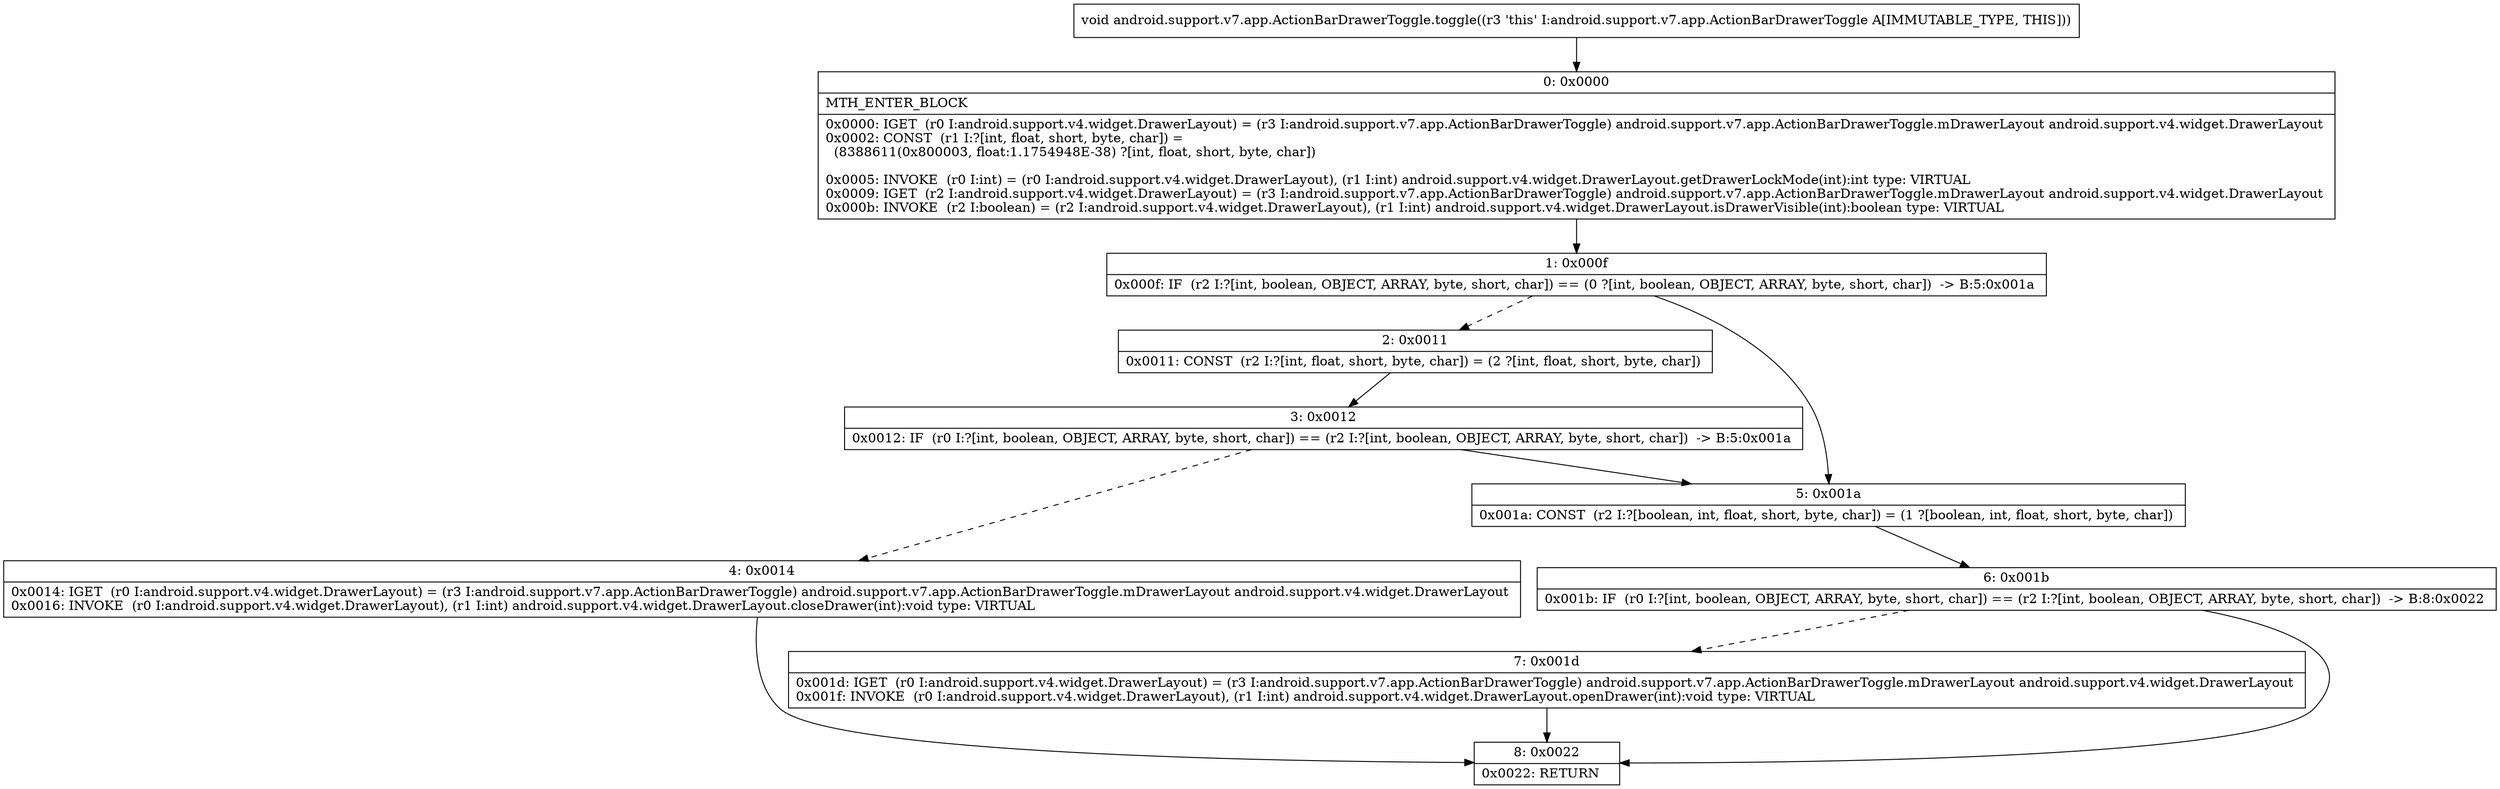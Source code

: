 digraph "CFG forandroid.support.v7.app.ActionBarDrawerToggle.toggle()V" {
Node_0 [shape=record,label="{0\:\ 0x0000|MTH_ENTER_BLOCK\l|0x0000: IGET  (r0 I:android.support.v4.widget.DrawerLayout) = (r3 I:android.support.v7.app.ActionBarDrawerToggle) android.support.v7.app.ActionBarDrawerToggle.mDrawerLayout android.support.v4.widget.DrawerLayout \l0x0002: CONST  (r1 I:?[int, float, short, byte, char]) = \l  (8388611(0x800003, float:1.1754948E\-38) ?[int, float, short, byte, char])\l \l0x0005: INVOKE  (r0 I:int) = (r0 I:android.support.v4.widget.DrawerLayout), (r1 I:int) android.support.v4.widget.DrawerLayout.getDrawerLockMode(int):int type: VIRTUAL \l0x0009: IGET  (r2 I:android.support.v4.widget.DrawerLayout) = (r3 I:android.support.v7.app.ActionBarDrawerToggle) android.support.v7.app.ActionBarDrawerToggle.mDrawerLayout android.support.v4.widget.DrawerLayout \l0x000b: INVOKE  (r2 I:boolean) = (r2 I:android.support.v4.widget.DrawerLayout), (r1 I:int) android.support.v4.widget.DrawerLayout.isDrawerVisible(int):boolean type: VIRTUAL \l}"];
Node_1 [shape=record,label="{1\:\ 0x000f|0x000f: IF  (r2 I:?[int, boolean, OBJECT, ARRAY, byte, short, char]) == (0 ?[int, boolean, OBJECT, ARRAY, byte, short, char])  \-\> B:5:0x001a \l}"];
Node_2 [shape=record,label="{2\:\ 0x0011|0x0011: CONST  (r2 I:?[int, float, short, byte, char]) = (2 ?[int, float, short, byte, char]) \l}"];
Node_3 [shape=record,label="{3\:\ 0x0012|0x0012: IF  (r0 I:?[int, boolean, OBJECT, ARRAY, byte, short, char]) == (r2 I:?[int, boolean, OBJECT, ARRAY, byte, short, char])  \-\> B:5:0x001a \l}"];
Node_4 [shape=record,label="{4\:\ 0x0014|0x0014: IGET  (r0 I:android.support.v4.widget.DrawerLayout) = (r3 I:android.support.v7.app.ActionBarDrawerToggle) android.support.v7.app.ActionBarDrawerToggle.mDrawerLayout android.support.v4.widget.DrawerLayout \l0x0016: INVOKE  (r0 I:android.support.v4.widget.DrawerLayout), (r1 I:int) android.support.v4.widget.DrawerLayout.closeDrawer(int):void type: VIRTUAL \l}"];
Node_5 [shape=record,label="{5\:\ 0x001a|0x001a: CONST  (r2 I:?[boolean, int, float, short, byte, char]) = (1 ?[boolean, int, float, short, byte, char]) \l}"];
Node_6 [shape=record,label="{6\:\ 0x001b|0x001b: IF  (r0 I:?[int, boolean, OBJECT, ARRAY, byte, short, char]) == (r2 I:?[int, boolean, OBJECT, ARRAY, byte, short, char])  \-\> B:8:0x0022 \l}"];
Node_7 [shape=record,label="{7\:\ 0x001d|0x001d: IGET  (r0 I:android.support.v4.widget.DrawerLayout) = (r3 I:android.support.v7.app.ActionBarDrawerToggle) android.support.v7.app.ActionBarDrawerToggle.mDrawerLayout android.support.v4.widget.DrawerLayout \l0x001f: INVOKE  (r0 I:android.support.v4.widget.DrawerLayout), (r1 I:int) android.support.v4.widget.DrawerLayout.openDrawer(int):void type: VIRTUAL \l}"];
Node_8 [shape=record,label="{8\:\ 0x0022|0x0022: RETURN   \l}"];
MethodNode[shape=record,label="{void android.support.v7.app.ActionBarDrawerToggle.toggle((r3 'this' I:android.support.v7.app.ActionBarDrawerToggle A[IMMUTABLE_TYPE, THIS])) }"];
MethodNode -> Node_0;
Node_0 -> Node_1;
Node_1 -> Node_2[style=dashed];
Node_1 -> Node_5;
Node_2 -> Node_3;
Node_3 -> Node_4[style=dashed];
Node_3 -> Node_5;
Node_4 -> Node_8;
Node_5 -> Node_6;
Node_6 -> Node_7[style=dashed];
Node_6 -> Node_8;
Node_7 -> Node_8;
}

